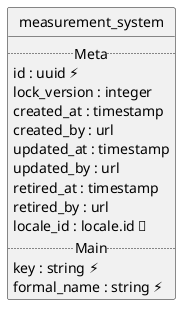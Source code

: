 @startuml uml
skinparam monochrome true
skinparam linetype ortho
hide circle

entity measurement_system {
  .. Meta ..
  id : uuid ⚡
  lock_version : integer
  created_at : timestamp
  created_by : url
  updated_at : timestamp
  updated_by : url
  retired_at : timestamp
  retired_by : url
  locale_id : locale.id 🔑
  .. Main ..
  key : string ⚡
  formal_name : string ⚡
}

@enduml
